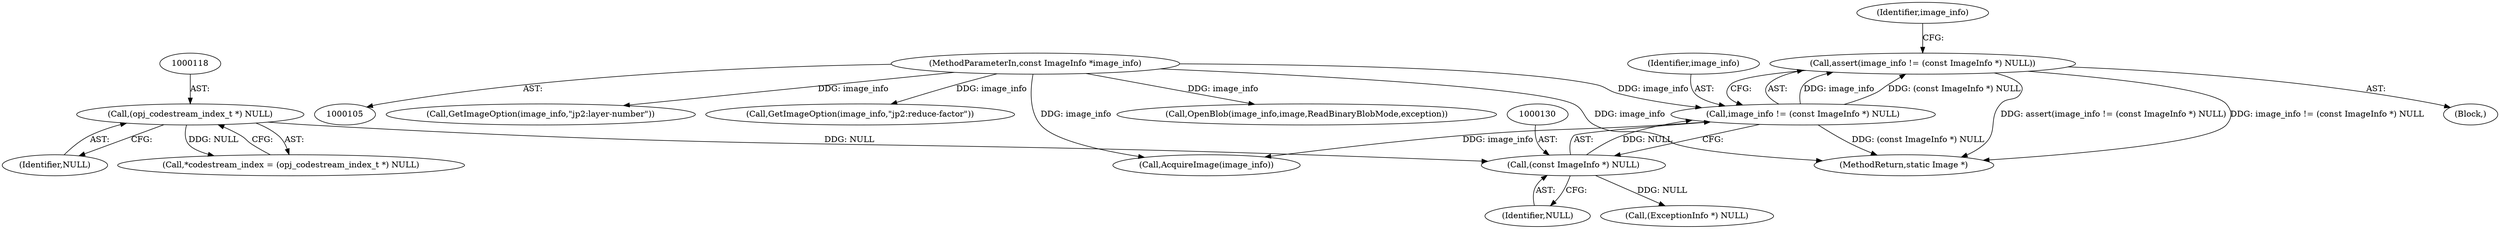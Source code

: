 digraph "0_ImageMagick_f6e9d0d9955e85bdd7540b251cd50d598dacc5e6_28@API" {
"1000126" [label="(Call,assert(image_info != (const ImageInfo *) NULL))"];
"1000127" [label="(Call,image_info != (const ImageInfo *) NULL)"];
"1000106" [label="(MethodParameterIn,const ImageInfo *image_info)"];
"1000129" [label="(Call,(const ImageInfo *) NULL)"];
"1000117" [label="(Call,(opj_codestream_index_t *) NULL)"];
"1000935" [label="(MethodReturn,static Image *)"];
"1000115" [label="(Call,*codestream_index = (opj_codestream_index_t *) NULL)"];
"1000129" [label="(Call,(const ImageInfo *) NULL)"];
"1000126" [label="(Call,assert(image_info != (const ImageInfo *) NULL))"];
"1000131" [label="(Identifier,NULL)"];
"1000171" [label="(Call,OpenBlob(image_info,image,ReadBinaryBlobMode,exception))"];
"1000117" [label="(Call,(opj_codestream_index_t *) NULL)"];
"1000127" [label="(Call,image_info != (const ImageInfo *) NULL)"];
"1000128" [label="(Identifier,image_info)"];
"1000156" [label="(Call,(ExceptionInfo *) NULL)"];
"1000106" [label="(MethodParameterIn,const ImageInfo *image_info)"];
"1000119" [label="(Identifier,NULL)"];
"1000135" [label="(Identifier,image_info)"];
"1000269" [label="(Call,GetImageOption(image_info,\"jp2:layer-number\"))"];
"1000108" [label="(Block,)"];
"1000252" [label="(Call,GetImageOption(image_info,\"jp2:reduce-factor\"))"];
"1000167" [label="(Call,AcquireImage(image_info))"];
"1000126" -> "1000108"  [label="AST: "];
"1000126" -> "1000127"  [label="CFG: "];
"1000127" -> "1000126"  [label="AST: "];
"1000135" -> "1000126"  [label="CFG: "];
"1000126" -> "1000935"  [label="DDG: assert(image_info != (const ImageInfo *) NULL)"];
"1000126" -> "1000935"  [label="DDG: image_info != (const ImageInfo *) NULL"];
"1000127" -> "1000126"  [label="DDG: image_info"];
"1000127" -> "1000126"  [label="DDG: (const ImageInfo *) NULL"];
"1000127" -> "1000129"  [label="CFG: "];
"1000128" -> "1000127"  [label="AST: "];
"1000129" -> "1000127"  [label="AST: "];
"1000127" -> "1000935"  [label="DDG: (const ImageInfo *) NULL"];
"1000106" -> "1000127"  [label="DDG: image_info"];
"1000129" -> "1000127"  [label="DDG: NULL"];
"1000127" -> "1000167"  [label="DDG: image_info"];
"1000106" -> "1000105"  [label="AST: "];
"1000106" -> "1000935"  [label="DDG: image_info"];
"1000106" -> "1000167"  [label="DDG: image_info"];
"1000106" -> "1000171"  [label="DDG: image_info"];
"1000106" -> "1000252"  [label="DDG: image_info"];
"1000106" -> "1000269"  [label="DDG: image_info"];
"1000129" -> "1000131"  [label="CFG: "];
"1000130" -> "1000129"  [label="AST: "];
"1000131" -> "1000129"  [label="AST: "];
"1000117" -> "1000129"  [label="DDG: NULL"];
"1000129" -> "1000156"  [label="DDG: NULL"];
"1000117" -> "1000115"  [label="AST: "];
"1000117" -> "1000119"  [label="CFG: "];
"1000118" -> "1000117"  [label="AST: "];
"1000119" -> "1000117"  [label="AST: "];
"1000115" -> "1000117"  [label="CFG: "];
"1000117" -> "1000115"  [label="DDG: NULL"];
}
